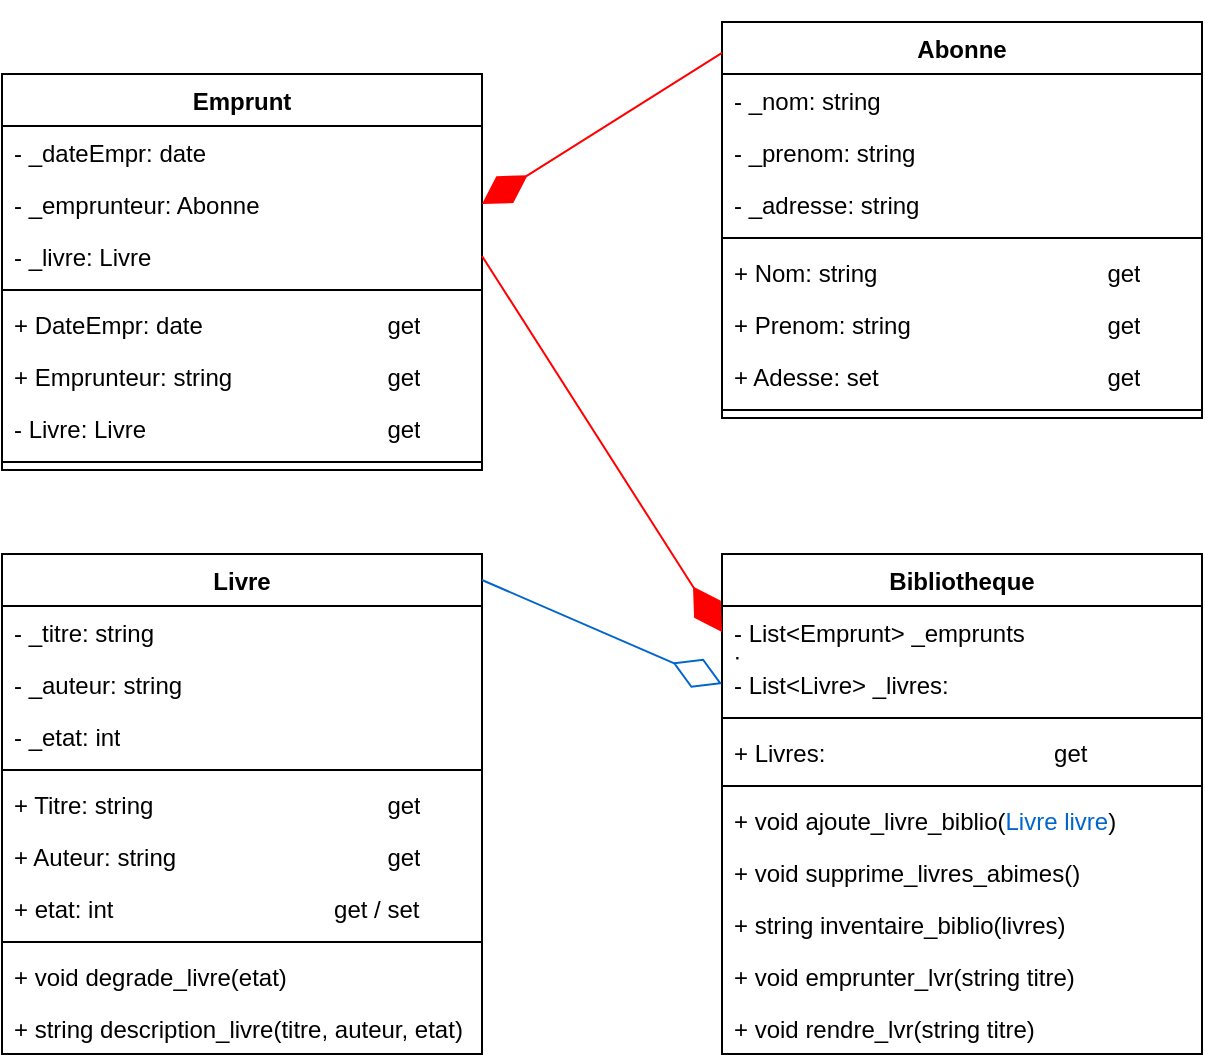 <mxfile version="21.6.8" type="device">
  <diagram name="Page-1" id="G9YIiXVRCC_o8Q86txv5">
    <mxGraphModel dx="1143" dy="571" grid="1" gridSize="10" guides="1" tooltips="1" connect="1" arrows="1" fold="1" page="1" pageScale="1" pageWidth="827" pageHeight="1169" math="0" shadow="0">
      <root>
        <mxCell id="0" />
        <mxCell id="1" parent="0" />
        <mxCell id="nkpsJDOZXWLlTWPkHxSV-1" value="Livre" style="swimlane;fontStyle=1;align=center;verticalAlign=top;childLayout=stackLayout;horizontal=1;startSize=26;horizontalStack=0;resizeParent=1;resizeParentMax=0;resizeLast=0;collapsible=1;marginBottom=0;whiteSpace=wrap;html=1;" parent="1" vertex="1">
          <mxGeometry x="120" y="600" width="240" height="250" as="geometry" />
        </mxCell>
        <mxCell id="nkpsJDOZXWLlTWPkHxSV-2" value="- _titre: string" style="text;strokeColor=none;fillColor=none;align=left;verticalAlign=top;spacingLeft=4;spacingRight=4;overflow=hidden;rotatable=0;points=[[0,0.5],[1,0.5]];portConstraint=eastwest;whiteSpace=wrap;html=1;" parent="nkpsJDOZXWLlTWPkHxSV-1" vertex="1">
          <mxGeometry y="26" width="240" height="26" as="geometry" />
        </mxCell>
        <mxCell id="BbIgGR4eHUudMpqYhnJm-1" value="- _auteur: string" style="text;strokeColor=none;fillColor=none;align=left;verticalAlign=top;spacingLeft=4;spacingRight=4;overflow=hidden;rotatable=0;points=[[0,0.5],[1,0.5]];portConstraint=eastwest;whiteSpace=wrap;html=1;" parent="nkpsJDOZXWLlTWPkHxSV-1" vertex="1">
          <mxGeometry y="52" width="240" height="26" as="geometry" />
        </mxCell>
        <mxCell id="BbIgGR4eHUudMpqYhnJm-15" value="- _etat: int" style="text;strokeColor=none;fillColor=none;align=left;verticalAlign=top;spacingLeft=4;spacingRight=4;overflow=hidden;rotatable=0;points=[[0,0.5],[1,0.5]];portConstraint=eastwest;whiteSpace=wrap;html=1;" parent="nkpsJDOZXWLlTWPkHxSV-1" vertex="1">
          <mxGeometry y="78" width="240" height="26" as="geometry" />
        </mxCell>
        <mxCell id="nkpsJDOZXWLlTWPkHxSV-3" value="" style="line;strokeWidth=1;fillColor=none;align=left;verticalAlign=middle;spacingTop=-1;spacingLeft=3;spacingRight=3;rotatable=0;labelPosition=right;points=[];portConstraint=eastwest;strokeColor=inherit;" parent="nkpsJDOZXWLlTWPkHxSV-1" vertex="1">
          <mxGeometry y="104" width="240" height="8" as="geometry" />
        </mxCell>
        <mxCell id="nkpsJDOZXWLlTWPkHxSV-4" value="+ Titre: string&amp;nbsp;&lt;span style=&quot;&quot;&gt;&lt;span style=&quot;white-space: pre;&quot;&gt;&amp;nbsp;&amp;nbsp;&amp;nbsp;&amp;nbsp;&lt;/span&gt;&lt;/span&gt;&lt;span style=&quot;&quot;&gt;&lt;span style=&quot;white-space: pre;&quot;&gt;&amp;nbsp;&amp;nbsp;&amp;nbsp;&lt;span style=&quot;white-space: pre;&quot;&gt;&#x9;&lt;/span&gt;&amp;nbsp;&lt;span style=&quot;white-space: pre;&quot;&gt;&#x9;&lt;/span&gt;&lt;span style=&quot;white-space: pre;&quot;&gt;&#x9;&lt;/span&gt;&lt;span style=&quot;white-space: pre;&quot;&gt;&#x9;&lt;/span&gt;&lt;/span&gt;&lt;/span&gt;get" style="text;strokeColor=none;fillColor=none;align=left;verticalAlign=top;spacingLeft=4;spacingRight=4;overflow=hidden;rotatable=0;points=[[0,0.5],[1,0.5]];portConstraint=eastwest;whiteSpace=wrap;html=1;" parent="nkpsJDOZXWLlTWPkHxSV-1" vertex="1">
          <mxGeometry y="112" width="240" height="26" as="geometry" />
        </mxCell>
        <mxCell id="BbIgGR4eHUudMpqYhnJm-2" value="+ Auteur: string&amp;nbsp;&lt;span style=&quot;&quot;&gt;&lt;span style=&quot;white-space: pre;&quot;&gt;&amp;nbsp;&amp;nbsp;&amp;nbsp;&amp;nbsp;&lt;/span&gt;&lt;/span&gt;&lt;span style=&quot;&quot;&gt;&lt;span style=&quot;white-space: pre;&quot;&gt;&amp;nbsp;&amp;nbsp;&amp;nbsp;&amp;nbsp;&lt;span style=&quot;white-space: pre;&quot;&gt;&#x9;&lt;/span&gt;&lt;span style=&quot;white-space: pre;&quot;&gt;&#x9;&lt;/span&gt;&lt;span style=&quot;white-space: pre;&quot;&gt;&#x9;&lt;/span&gt;&lt;/span&gt;&lt;/span&gt;get" style="text;strokeColor=none;fillColor=none;align=left;verticalAlign=top;spacingLeft=4;spacingRight=4;overflow=hidden;rotatable=0;points=[[0,0.5],[1,0.5]];portConstraint=eastwest;whiteSpace=wrap;html=1;" parent="nkpsJDOZXWLlTWPkHxSV-1" vertex="1">
          <mxGeometry y="138" width="240" height="26" as="geometry" />
        </mxCell>
        <mxCell id="BbIgGR4eHUudMpqYhnJm-16" value="+ etat: int&lt;span style=&quot;white-space: pre;&quot;&gt;&#x9;&lt;/span&gt;&lt;span style=&quot;white-space: pre;&quot;&gt;&#x9;&lt;/span&gt;&amp;nbsp;&lt;span style=&quot;&quot;&gt;&lt;span style=&quot;white-space: pre;&quot;&gt;&amp;nbsp;&amp;nbsp;&amp;nbsp;&amp;nbsp;&lt;/span&gt;&lt;/span&gt;&lt;span style=&quot;&quot;&gt;&lt;span style=&quot;white-space: pre;&quot;&gt;&amp;nbsp;&amp;nbsp;&amp;nbsp;&amp;nbsp;&lt;span style=&quot;white-space: pre;&quot;&gt;&#x9;&lt;/span&gt;&lt;span style=&quot;white-space: pre;&quot;&gt;&#x9;&lt;/span&gt;&lt;/span&gt;&lt;/span&gt;get / set" style="text;strokeColor=none;fillColor=none;align=left;verticalAlign=top;spacingLeft=4;spacingRight=4;overflow=hidden;rotatable=0;points=[[0,0.5],[1,0.5]];portConstraint=eastwest;whiteSpace=wrap;html=1;" parent="nkpsJDOZXWLlTWPkHxSV-1" vertex="1">
          <mxGeometry y="164" width="240" height="26" as="geometry" />
        </mxCell>
        <mxCell id="nkpsJDOZXWLlTWPkHxSV-5" value="" style="line;strokeWidth=1;fillColor=none;align=left;verticalAlign=middle;spacingTop=-1;spacingLeft=3;spacingRight=3;rotatable=0;labelPosition=right;points=[];portConstraint=eastwest;strokeColor=inherit;" parent="nkpsJDOZXWLlTWPkHxSV-1" vertex="1">
          <mxGeometry y="190" width="240" height="8" as="geometry" />
        </mxCell>
        <mxCell id="nkpsJDOZXWLlTWPkHxSV-6" value="+ void degrade_livre(etat)&amp;nbsp;" style="text;strokeColor=none;fillColor=none;align=left;verticalAlign=top;spacingLeft=4;spacingRight=4;overflow=hidden;rotatable=0;points=[[0,0.5],[1,0.5]];portConstraint=eastwest;whiteSpace=wrap;html=1;" parent="nkpsJDOZXWLlTWPkHxSV-1" vertex="1">
          <mxGeometry y="198" width="240" height="26" as="geometry" />
        </mxCell>
        <mxCell id="BbIgGR4eHUudMpqYhnJm-14" value="+ string description_livre(titre, auteur, etat)&amp;nbsp;" style="text;strokeColor=none;fillColor=none;align=left;verticalAlign=top;spacingLeft=4;spacingRight=4;overflow=hidden;rotatable=0;points=[[0,0.5],[1,0.5]];portConstraint=eastwest;whiteSpace=wrap;html=1;" parent="nkpsJDOZXWLlTWPkHxSV-1" vertex="1">
          <mxGeometry y="224" width="240" height="26" as="geometry" />
        </mxCell>
        <mxCell id="BbIgGR4eHUudMpqYhnJm-4" value="Bibliotheque" style="swimlane;fontStyle=1;align=center;verticalAlign=top;childLayout=stackLayout;horizontal=1;startSize=26;horizontalStack=0;resizeParent=1;resizeParentMax=0;resizeLast=0;collapsible=1;marginBottom=0;whiteSpace=wrap;html=1;" parent="1" vertex="1">
          <mxGeometry x="480" y="600" width="240" height="250" as="geometry" />
        </mxCell>
        <mxCell id="S0gJO1HU5Kdv1tdaKqni-50" value="- List&amp;lt;Emprunt&amp;gt; _emprunts&lt;br&gt;:&amp;nbsp;" style="text;strokeColor=none;fillColor=none;align=left;verticalAlign=top;spacingLeft=4;spacingRight=4;overflow=hidden;rotatable=0;points=[[0,0.5],[1,0.5]];portConstraint=eastwest;whiteSpace=wrap;html=1;" parent="BbIgGR4eHUudMpqYhnJm-4" vertex="1">
          <mxGeometry y="26" width="240" height="26" as="geometry" />
        </mxCell>
        <mxCell id="BbIgGR4eHUudMpqYhnJm-5" value="- List&amp;lt;Livre&amp;gt; _livres:&amp;nbsp;" style="text;strokeColor=none;fillColor=none;align=left;verticalAlign=top;spacingLeft=4;spacingRight=4;overflow=hidden;rotatable=0;points=[[0,0.5],[1,0.5]];portConstraint=eastwest;whiteSpace=wrap;html=1;" parent="BbIgGR4eHUudMpqYhnJm-4" vertex="1">
          <mxGeometry y="52" width="240" height="26" as="geometry" />
        </mxCell>
        <mxCell id="BbIgGR4eHUudMpqYhnJm-7" value="" style="line;strokeWidth=1;fillColor=none;align=left;verticalAlign=middle;spacingTop=-1;spacingLeft=3;spacingRight=3;rotatable=0;labelPosition=right;points=[];portConstraint=eastwest;strokeColor=inherit;" parent="BbIgGR4eHUudMpqYhnJm-4" vertex="1">
          <mxGeometry y="78" width="240" height="8" as="geometry" />
        </mxCell>
        <mxCell id="BbIgGR4eHUudMpqYhnJm-8" value="+ Livres: &lt;span style=&quot;white-space: pre;&quot;&gt;&#x9;&lt;/span&gt;&lt;span style=&quot;white-space: pre;&quot;&gt;&#x9;&lt;/span&gt;&lt;span style=&quot;white-space: pre;&quot;&gt;&#x9;&lt;span style=&quot;white-space: pre;&quot;&gt;&#x9;&lt;/span&gt;&lt;span style=&quot;white-space: pre;&quot;&gt;&#x9;&lt;/span&gt;&lt;/span&gt;get&amp;nbsp;" style="text;strokeColor=none;fillColor=none;align=left;verticalAlign=top;spacingLeft=4;spacingRight=4;overflow=hidden;rotatable=0;points=[[0,0.5],[1,0.5]];portConstraint=eastwest;whiteSpace=wrap;html=1;" parent="BbIgGR4eHUudMpqYhnJm-4" vertex="1">
          <mxGeometry y="86" width="240" height="26" as="geometry" />
        </mxCell>
        <mxCell id="BbIgGR4eHUudMpqYhnJm-10" value="" style="line;strokeWidth=1;fillColor=none;align=left;verticalAlign=middle;spacingTop=-1;spacingLeft=3;spacingRight=3;rotatable=0;labelPosition=right;points=[];portConstraint=eastwest;strokeColor=inherit;" parent="BbIgGR4eHUudMpqYhnJm-4" vertex="1">
          <mxGeometry y="112" width="240" height="8" as="geometry" />
        </mxCell>
        <mxCell id="BbIgGR4eHUudMpqYhnJm-11" value="+ void ajoute_livre_biblio(&lt;font color=&quot;#0066cc&quot;&gt;Livre livre&lt;/font&gt;)&amp;nbsp;" style="text;strokeColor=none;fillColor=none;align=left;verticalAlign=top;spacingLeft=4;spacingRight=4;overflow=hidden;rotatable=0;points=[[0,0.5],[1,0.5]];portConstraint=eastwest;whiteSpace=wrap;html=1;" parent="BbIgGR4eHUudMpqYhnJm-4" vertex="1">
          <mxGeometry y="120" width="240" height="26" as="geometry" />
        </mxCell>
        <mxCell id="BbIgGR4eHUudMpqYhnJm-12" value="+ void supprime_livres_abimes()" style="text;strokeColor=none;fillColor=none;align=left;verticalAlign=top;spacingLeft=4;spacingRight=4;overflow=hidden;rotatable=0;points=[[0,0.5],[1,0.5]];portConstraint=eastwest;whiteSpace=wrap;html=1;" parent="BbIgGR4eHUudMpqYhnJm-4" vertex="1">
          <mxGeometry y="146" width="240" height="26" as="geometry" />
        </mxCell>
        <mxCell id="BbIgGR4eHUudMpqYhnJm-13" value="+ string inventaire_biblio(livres)&amp;nbsp;" style="text;strokeColor=none;fillColor=none;align=left;verticalAlign=top;spacingLeft=4;spacingRight=4;overflow=hidden;rotatable=0;points=[[0,0.5],[1,0.5]];portConstraint=eastwest;whiteSpace=wrap;html=1;" parent="BbIgGR4eHUudMpqYhnJm-4" vertex="1">
          <mxGeometry y="172" width="240" height="26" as="geometry" />
        </mxCell>
        <mxCell id="S0gJO1HU5Kdv1tdaKqni-53" value="+ void emprunter_lvr(string titre)" style="text;strokeColor=none;fillColor=none;align=left;verticalAlign=top;spacingLeft=4;spacingRight=4;overflow=hidden;rotatable=0;points=[[0,0.5],[1,0.5]];portConstraint=eastwest;whiteSpace=wrap;html=1;" parent="BbIgGR4eHUudMpqYhnJm-4" vertex="1">
          <mxGeometry y="198" width="240" height="26" as="geometry" />
        </mxCell>
        <mxCell id="S0gJO1HU5Kdv1tdaKqni-54" value="+ void rendre_lvr(string titre)" style="text;strokeColor=none;fillColor=none;align=left;verticalAlign=top;spacingLeft=4;spacingRight=4;overflow=hidden;rotatable=0;points=[[0,0.5],[1,0.5]];portConstraint=eastwest;whiteSpace=wrap;html=1;" parent="BbIgGR4eHUudMpqYhnJm-4" vertex="1">
          <mxGeometry y="224" width="240" height="26" as="geometry" />
        </mxCell>
        <mxCell id="S0gJO1HU5Kdv1tdaKqni-1" value="Emprunt" style="swimlane;fontStyle=1;align=center;verticalAlign=top;childLayout=stackLayout;horizontal=1;startSize=26;horizontalStack=0;resizeParent=1;resizeParentMax=0;resizeLast=0;collapsible=1;marginBottom=0;whiteSpace=wrap;html=1;" parent="1" vertex="1">
          <mxGeometry x="120" y="360" width="240" height="198" as="geometry" />
        </mxCell>
        <mxCell id="S0gJO1HU5Kdv1tdaKqni-2" value="- _dateEmpr: date" style="text;strokeColor=none;fillColor=none;align=left;verticalAlign=top;spacingLeft=4;spacingRight=4;overflow=hidden;rotatable=0;points=[[0,0.5],[1,0.5]];portConstraint=eastwest;whiteSpace=wrap;html=1;" parent="S0gJO1HU5Kdv1tdaKqni-1" vertex="1">
          <mxGeometry y="26" width="240" height="26" as="geometry" />
        </mxCell>
        <mxCell id="S0gJO1HU5Kdv1tdaKqni-3" value="- _emprunteur: Abonne" style="text;strokeColor=none;fillColor=none;align=left;verticalAlign=top;spacingLeft=4;spacingRight=4;overflow=hidden;rotatable=0;points=[[0,0.5],[1,0.5]];portConstraint=eastwest;whiteSpace=wrap;html=1;" parent="S0gJO1HU5Kdv1tdaKqni-1" vertex="1">
          <mxGeometry y="52" width="240" height="26" as="geometry" />
        </mxCell>
        <mxCell id="S0gJO1HU5Kdv1tdaKqni-27" value="- _livre: Livre" style="text;strokeColor=none;fillColor=none;align=left;verticalAlign=top;spacingLeft=4;spacingRight=4;overflow=hidden;rotatable=0;points=[[0,0.5],[1,0.5]];portConstraint=eastwest;whiteSpace=wrap;html=1;" parent="S0gJO1HU5Kdv1tdaKqni-1" vertex="1">
          <mxGeometry y="78" width="240" height="26" as="geometry" />
        </mxCell>
        <mxCell id="S0gJO1HU5Kdv1tdaKqni-5" value="" style="line;strokeWidth=1;fillColor=none;align=left;verticalAlign=middle;spacingTop=-1;spacingLeft=3;spacingRight=3;rotatable=0;labelPosition=right;points=[];portConstraint=eastwest;strokeColor=inherit;" parent="S0gJO1HU5Kdv1tdaKqni-1" vertex="1">
          <mxGeometry y="104" width="240" height="8" as="geometry" />
        </mxCell>
        <mxCell id="S0gJO1HU5Kdv1tdaKqni-6" value="+ DateEmpr: date&amp;nbsp;&lt;span style=&quot;white-space: pre;&quot;&gt;&#x9;&lt;/span&gt;&amp;nbsp;&lt;span style=&quot;&quot;&gt;&lt;span style=&quot;white-space: pre;&quot;&gt;&amp;nbsp;&lt;span style=&quot;white-space: pre;&quot;&gt;&#x9;&lt;/span&gt;&lt;span style=&quot;white-space: pre;&quot;&gt;&#x9;&lt;/span&gt;&lt;span style=&quot;white-space: pre;&quot;&gt;&#x9;&lt;/span&gt;&lt;/span&gt;&lt;/span&gt;get" style="text;strokeColor=none;fillColor=none;align=left;verticalAlign=top;spacingLeft=4;spacingRight=4;overflow=hidden;rotatable=0;points=[[0,0.5],[1,0.5]];portConstraint=eastwest;whiteSpace=wrap;html=1;" parent="S0gJO1HU5Kdv1tdaKqni-1" vertex="1">
          <mxGeometry y="112" width="240" height="26" as="geometry" />
        </mxCell>
        <mxCell id="S0gJO1HU5Kdv1tdaKqni-7" value="+ Emprunteur: string&amp;nbsp;&lt;span style=&quot;&quot;&gt;&lt;span style=&quot;white-space: pre;&quot;&gt;&amp;nbsp;&amp;nbsp;&amp;nbsp;&lt;/span&gt;&lt;/span&gt;&lt;span style=&quot;&quot;&gt;&lt;span style=&quot;white-space: pre;&quot;&gt;&amp;nbsp;&amp;nbsp;&lt;span style=&quot;white-space: pre;&quot;&gt;&#x9;&lt;/span&gt;&lt;span style=&quot;white-space: pre;&quot;&gt;&#x9;&lt;/span&gt;&lt;span style=&quot;white-space: pre;&quot;&gt;&#x9;&lt;/span&gt;&lt;/span&gt;&lt;/span&gt;get" style="text;strokeColor=none;fillColor=none;align=left;verticalAlign=top;spacingLeft=4;spacingRight=4;overflow=hidden;rotatable=0;points=[[0,0.5],[1,0.5]];portConstraint=eastwest;whiteSpace=wrap;html=1;" parent="S0gJO1HU5Kdv1tdaKqni-1" vertex="1">
          <mxGeometry y="138" width="240" height="26" as="geometry" />
        </mxCell>
        <mxCell id="z-CSh2G_gIvA3cHwXrP6-1" value="- Livre: Livre&lt;span style=&quot;white-space: pre;&quot;&gt;&#x9;&lt;/span&gt;&lt;span style=&quot;white-space: pre;&quot;&gt;&#x9;&lt;/span&gt;&lt;span style=&quot;white-space: pre;&quot;&gt;&#x9;&lt;/span&gt;&lt;span style=&quot;white-space: pre;&quot;&gt;&#x9;&lt;/span&gt;&lt;span style=&quot;white-space: pre;&quot;&gt;&#x9;&lt;/span&gt;get" style="text;strokeColor=none;fillColor=none;align=left;verticalAlign=top;spacingLeft=4;spacingRight=4;overflow=hidden;rotatable=0;points=[[0,0.5],[1,0.5]];portConstraint=eastwest;whiteSpace=wrap;html=1;" vertex="1" parent="S0gJO1HU5Kdv1tdaKqni-1">
          <mxGeometry y="164" width="240" height="26" as="geometry" />
        </mxCell>
        <mxCell id="S0gJO1HU5Kdv1tdaKqni-9" value="" style="line;strokeWidth=1;fillColor=none;align=left;verticalAlign=middle;spacingTop=-1;spacingLeft=3;spacingRight=3;rotatable=0;labelPosition=right;points=[];portConstraint=eastwest;strokeColor=inherit;" parent="S0gJO1HU5Kdv1tdaKqni-1" vertex="1">
          <mxGeometry y="190" width="240" height="8" as="geometry" />
        </mxCell>
        <mxCell id="S0gJO1HU5Kdv1tdaKqni-12" value="Abonne" style="swimlane;fontStyle=1;align=center;verticalAlign=top;childLayout=stackLayout;horizontal=1;startSize=26;horizontalStack=0;resizeParent=1;resizeParentMax=0;resizeLast=0;collapsible=1;marginBottom=0;whiteSpace=wrap;html=1;" parent="1" vertex="1">
          <mxGeometry x="480" y="334" width="240" height="198" as="geometry" />
        </mxCell>
        <mxCell id="S0gJO1HU5Kdv1tdaKqni-13" value="- _nom: string" style="text;strokeColor=none;fillColor=none;align=left;verticalAlign=top;spacingLeft=4;spacingRight=4;overflow=hidden;rotatable=0;points=[[0,0.5],[1,0.5]];portConstraint=eastwest;whiteSpace=wrap;html=1;" parent="S0gJO1HU5Kdv1tdaKqni-12" vertex="1">
          <mxGeometry y="26" width="240" height="26" as="geometry" />
        </mxCell>
        <mxCell id="S0gJO1HU5Kdv1tdaKqni-14" value="- _prenom: string" style="text;strokeColor=none;fillColor=none;align=left;verticalAlign=top;spacingLeft=4;spacingRight=4;overflow=hidden;rotatable=0;points=[[0,0.5],[1,0.5]];portConstraint=eastwest;whiteSpace=wrap;html=1;" parent="S0gJO1HU5Kdv1tdaKqni-12" vertex="1">
          <mxGeometry y="52" width="240" height="26" as="geometry" />
        </mxCell>
        <mxCell id="S0gJO1HU5Kdv1tdaKqni-15" value="- _adresse: string" style="text;strokeColor=none;fillColor=none;align=left;verticalAlign=top;spacingLeft=4;spacingRight=4;overflow=hidden;rotatable=0;points=[[0,0.5],[1,0.5]];portConstraint=eastwest;whiteSpace=wrap;html=1;" parent="S0gJO1HU5Kdv1tdaKqni-12" vertex="1">
          <mxGeometry y="78" width="240" height="26" as="geometry" />
        </mxCell>
        <mxCell id="S0gJO1HU5Kdv1tdaKqni-16" value="" style="line;strokeWidth=1;fillColor=none;align=left;verticalAlign=middle;spacingTop=-1;spacingLeft=3;spacingRight=3;rotatable=0;labelPosition=right;points=[];portConstraint=eastwest;strokeColor=inherit;" parent="S0gJO1HU5Kdv1tdaKqni-12" vertex="1">
          <mxGeometry y="104" width="240" height="8" as="geometry" />
        </mxCell>
        <mxCell id="S0gJO1HU5Kdv1tdaKqni-17" value="+ Nom: string&amp;nbsp;&lt;span style=&quot;&quot;&gt;&lt;span style=&quot;white-space: pre;&quot;&gt;&amp;nbsp;&amp;nbsp;&amp;nbsp;&amp;nbsp;&lt;/span&gt;&lt;/span&gt;&lt;span style=&quot;&quot;&gt;&lt;span style=&quot;white-space: pre;&quot;&gt;&amp;nbsp;&amp;nbsp;&amp;nbsp;&lt;span style=&quot;white-space: pre;&quot;&gt;&#x9;&lt;/span&gt;&amp;nbsp;&lt;span style=&quot;white-space: pre;&quot;&gt;&#x9;&lt;/span&gt;&lt;span style=&quot;white-space: pre;&quot;&gt;&#x9;&lt;/span&gt;&lt;span style=&quot;white-space: pre;&quot;&gt;&#x9;&lt;/span&gt;&lt;/span&gt;&lt;/span&gt;get" style="text;strokeColor=none;fillColor=none;align=left;verticalAlign=top;spacingLeft=4;spacingRight=4;overflow=hidden;rotatable=0;points=[[0,0.5],[1,0.5]];portConstraint=eastwest;whiteSpace=wrap;html=1;" parent="S0gJO1HU5Kdv1tdaKqni-12" vertex="1">
          <mxGeometry y="112" width="240" height="26" as="geometry" />
        </mxCell>
        <mxCell id="S0gJO1HU5Kdv1tdaKqni-18" value="+ Prenom: string&amp;nbsp;&lt;span style=&quot;&quot;&gt;&lt;span style=&quot;white-space: pre;&quot;&gt;&amp;nbsp;&amp;nbsp;&amp;nbsp;&amp;nbsp;&lt;/span&gt;&lt;/span&gt;&lt;span style=&quot;&quot;&gt;&lt;span style=&quot;white-space: pre;&quot;&gt;&amp;nbsp;&amp;nbsp;&amp;nbsp;&amp;nbsp;&lt;span style=&quot;white-space: pre;&quot;&gt;&#x9;&lt;/span&gt;&lt;span style=&quot;white-space: pre;&quot;&gt;&#x9;&lt;/span&gt;&lt;span style=&quot;white-space: pre;&quot;&gt;&#x9;&lt;/span&gt;&lt;/span&gt;&lt;/span&gt;get" style="text;strokeColor=none;fillColor=none;align=left;verticalAlign=top;spacingLeft=4;spacingRight=4;overflow=hidden;rotatable=0;points=[[0,0.5],[1,0.5]];portConstraint=eastwest;whiteSpace=wrap;html=1;" parent="S0gJO1HU5Kdv1tdaKqni-12" vertex="1">
          <mxGeometry y="138" width="240" height="26" as="geometry" />
        </mxCell>
        <mxCell id="S0gJO1HU5Kdv1tdaKqni-19" value="+ Adesse: set&lt;span style=&quot;white-space: pre;&quot;&gt;&#x9;&lt;/span&gt;&lt;span style=&quot;white-space: pre;&quot;&gt;&#x9;&lt;/span&gt;&amp;nbsp;&lt;span style=&quot;&quot;&gt;&lt;span style=&quot;white-space: pre;&quot;&gt;&amp;nbsp;&amp;nbsp;&amp;nbsp;&amp;nbsp;&lt;/span&gt;&lt;/span&gt;&lt;span style=&quot;&quot;&gt;&lt;span style=&quot;white-space: pre;&quot;&gt;&amp;nbsp;&amp;nbsp;&amp;nbsp;&amp;nbsp;&lt;span style=&quot;white-space: pre;&quot;&gt;&#x9;&lt;/span&gt;&lt;span style=&quot;white-space: pre;&quot;&gt;&#x9;&lt;/span&gt;&lt;/span&gt;&lt;/span&gt;get" style="text;strokeColor=none;fillColor=none;align=left;verticalAlign=top;spacingLeft=4;spacingRight=4;overflow=hidden;rotatable=0;points=[[0,0.5],[1,0.5]];portConstraint=eastwest;whiteSpace=wrap;html=1;" parent="S0gJO1HU5Kdv1tdaKqni-12" vertex="1">
          <mxGeometry y="164" width="240" height="26" as="geometry" />
        </mxCell>
        <mxCell id="S0gJO1HU5Kdv1tdaKqni-20" value="" style="line;strokeWidth=1;fillColor=none;align=left;verticalAlign=middle;spacingTop=-1;spacingLeft=3;spacingRight=3;rotatable=0;labelPosition=right;points=[];portConstraint=eastwest;strokeColor=inherit;" parent="S0gJO1HU5Kdv1tdaKqni-12" vertex="1">
          <mxGeometry y="190" width="240" height="8" as="geometry" />
        </mxCell>
        <mxCell id="S0gJO1HU5Kdv1tdaKqni-23" value="" style="endArrow=diamondThin;endFill=1;endSize=24;html=1;rounded=0;exitX=0;exitY=0.078;exitDx=0;exitDy=0;exitPerimeter=0;entryX=1;entryY=0.5;entryDx=0;entryDy=0;strokeColor=#FF0000;" parent="1" source="S0gJO1HU5Kdv1tdaKqni-12" target="S0gJO1HU5Kdv1tdaKqni-3" edge="1">
          <mxGeometry width="160" relative="1" as="geometry">
            <mxPoint x="190" y="480" as="sourcePoint" />
            <mxPoint x="350" y="480" as="targetPoint" />
          </mxGeometry>
        </mxCell>
        <mxCell id="S0gJO1HU5Kdv1tdaKqni-24" value="" style="endArrow=diamondThin;endFill=1;endSize=24;html=1;rounded=0;strokeColor=#FF0000;exitX=1;exitY=0.5;exitDx=0;exitDy=0;entryX=0;entryY=0.5;entryDx=0;entryDy=0;" parent="1" source="S0gJO1HU5Kdv1tdaKqni-27" target="S0gJO1HU5Kdv1tdaKqni-50" edge="1">
          <mxGeometry width="160" relative="1" as="geometry">
            <mxPoint x="490" y="550" as="sourcePoint" />
            <mxPoint x="380" y="560" as="targetPoint" />
          </mxGeometry>
        </mxCell>
        <mxCell id="S0gJO1HU5Kdv1tdaKqni-25" value="" style="endArrow=diamondThin;endFill=0;endSize=24;html=1;rounded=0;strokeColor=#0066CC;entryX=0;entryY=0.5;entryDx=0;entryDy=0;exitX=1;exitY=0.052;exitDx=0;exitDy=0;exitPerimeter=0;" parent="1" source="nkpsJDOZXWLlTWPkHxSV-1" target="BbIgGR4eHUudMpqYhnJm-5" edge="1">
          <mxGeometry width="160" relative="1" as="geometry">
            <mxPoint x="365" y="613" as="sourcePoint" />
            <mxPoint x="380" y="470" as="targetPoint" />
          </mxGeometry>
        </mxCell>
      </root>
    </mxGraphModel>
  </diagram>
</mxfile>
